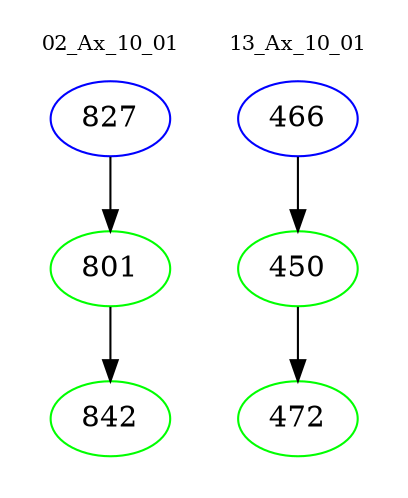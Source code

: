 digraph{
subgraph cluster_0 {
color = white
label = "02_Ax_10_01";
fontsize=10;
T0_827 [label="827", color="blue"]
T0_827 -> T0_801 [color="black"]
T0_801 [label="801", color="green"]
T0_801 -> T0_842 [color="black"]
T0_842 [label="842", color="green"]
}
subgraph cluster_1 {
color = white
label = "13_Ax_10_01";
fontsize=10;
T1_466 [label="466", color="blue"]
T1_466 -> T1_450 [color="black"]
T1_450 [label="450", color="green"]
T1_450 -> T1_472 [color="black"]
T1_472 [label="472", color="green"]
}
}
